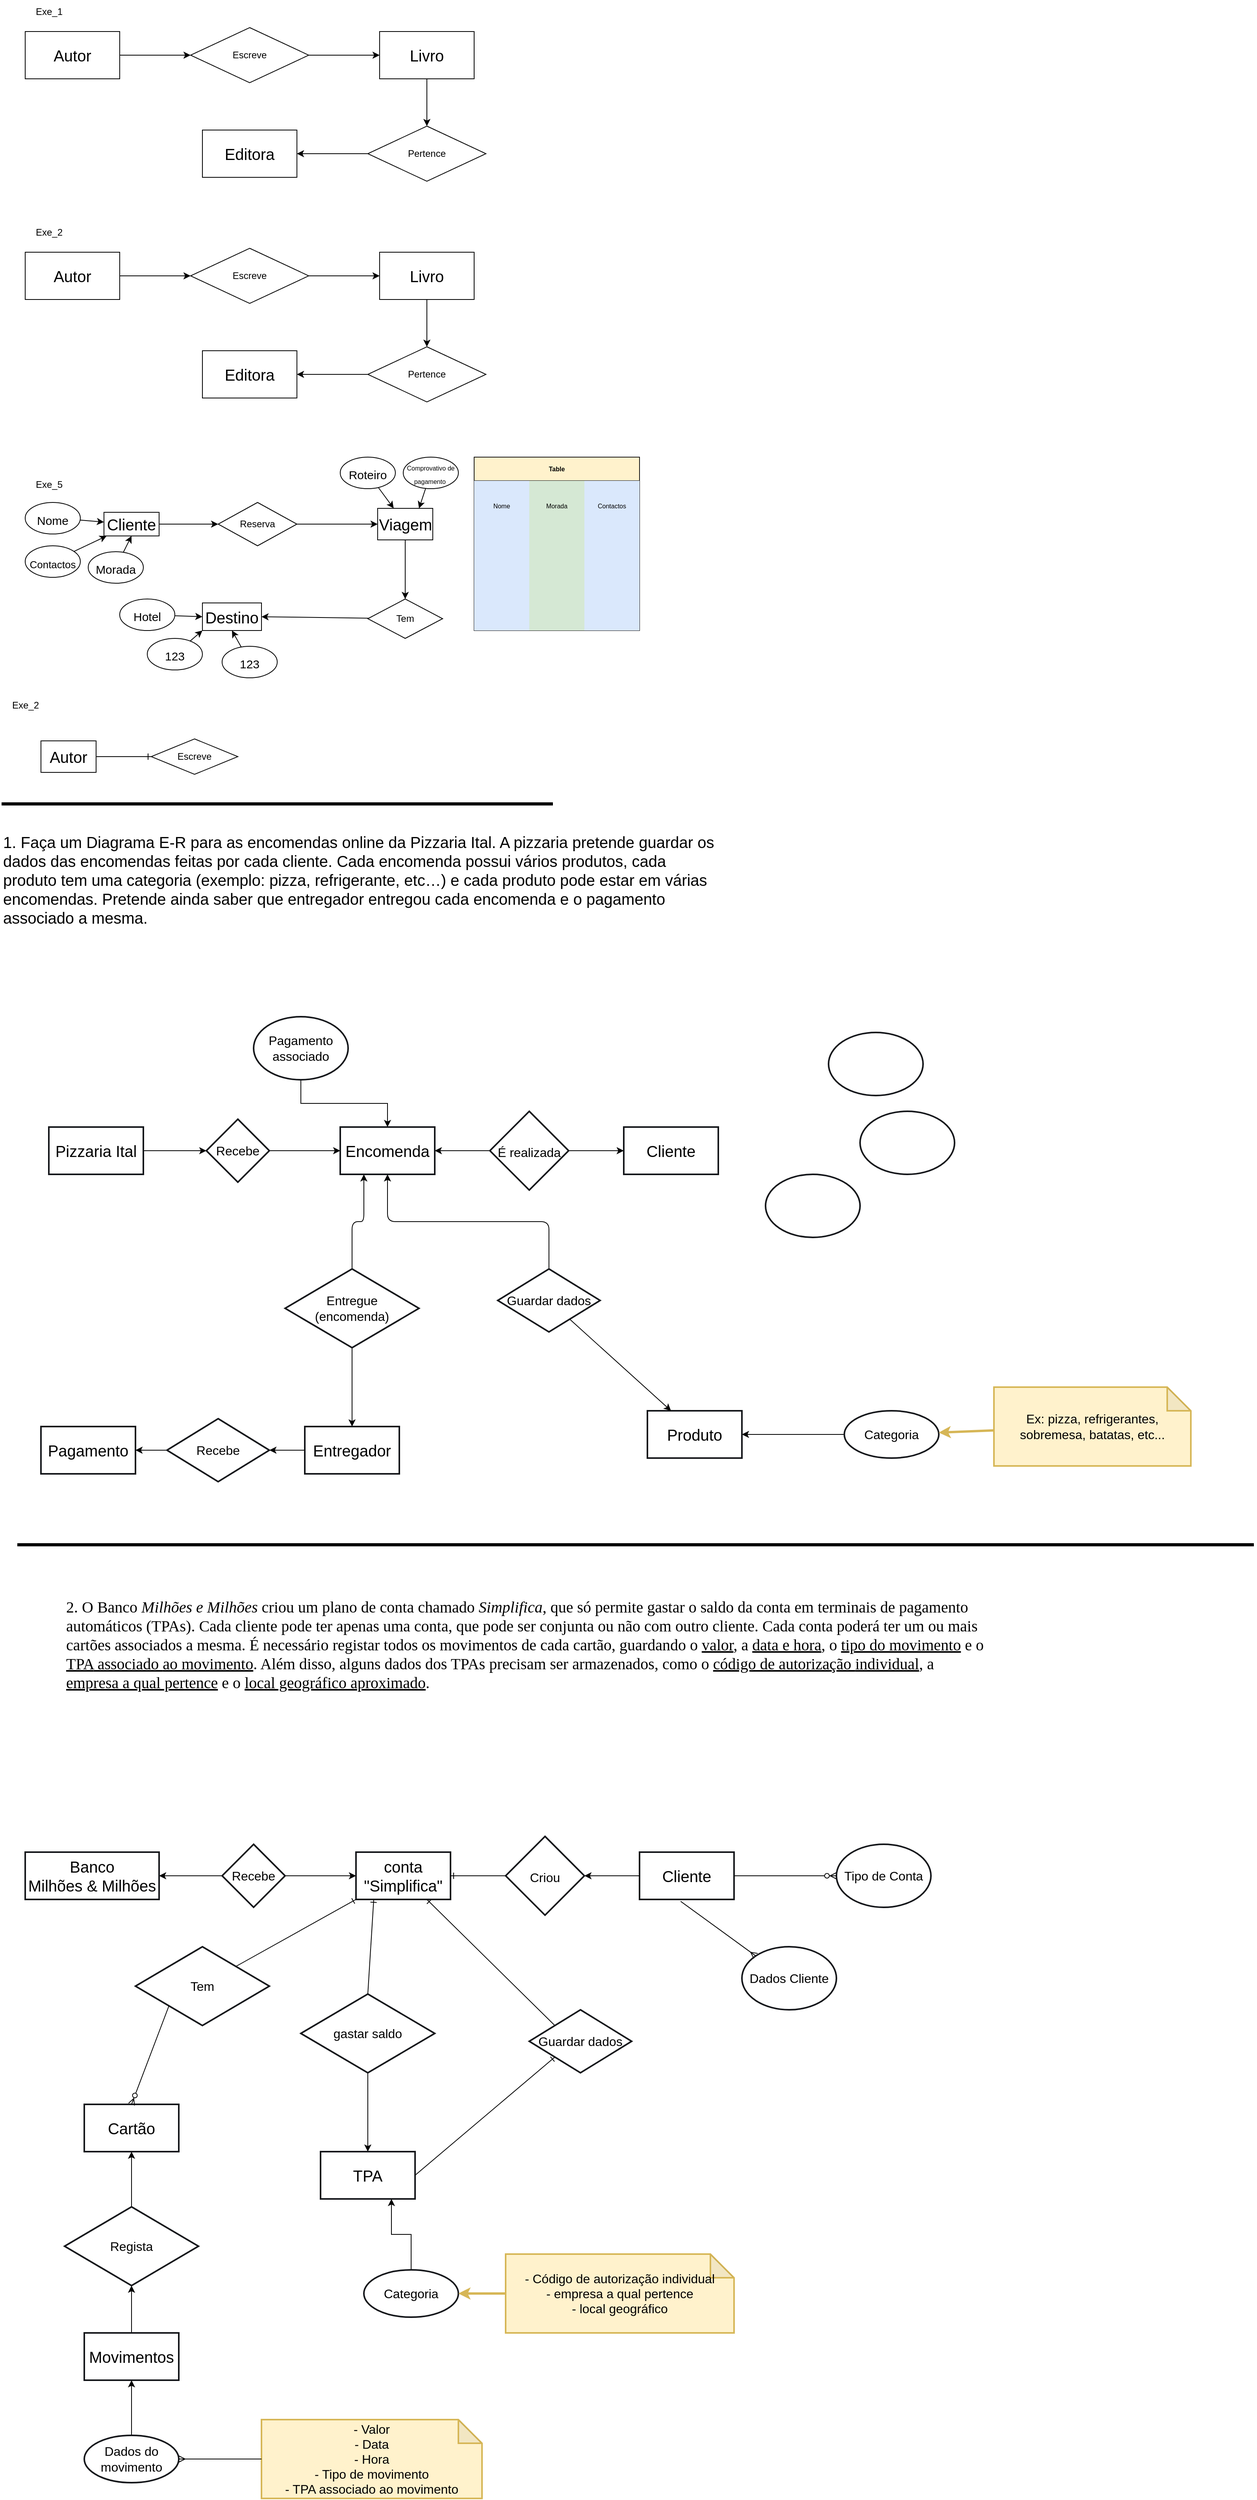 <mxfile version="24.7.14">
  <diagram id="li1y926E_Jcj10B5jOFO" name="Page-1">
    <mxGraphModel dx="1508" dy="665" grid="1" gridSize="10" guides="1" tooltips="1" connect="1" arrows="1" fold="1" page="1" pageScale="1" pageWidth="1654" pageHeight="2336" math="0" shadow="0">
      <root>
        <object label="" id="0">
          <mxCell />
        </object>
        <mxCell id="1" parent="0" />
        <mxCell id="2" value="Exe_1" style="text;html=1;align=center;verticalAlign=middle;resizable=0;points=[];autosize=1;strokeColor=none;fillColor=none;" parent="1" vertex="1">
          <mxGeometry x="40" width="60" height="30" as="geometry" />
        </mxCell>
        <mxCell id="112" style="edgeStyle=elbowEdgeStyle;shape=connector;rounded=1;html=1;labelBackgroundColor=default;strokeColor=default;fontFamily=Helvetica;fontSize=16;fontColor=default;startArrow=none;startFill=0;endArrow=classic;endFill=1;entryX=0.25;entryY=1;entryDx=0;entryDy=0;elbow=vertical;" parent="1" source="108" target="95" edge="1">
          <mxGeometry relative="1" as="geometry" />
        </mxCell>
        <mxCell id="80" style="html=1;entryX=0;entryY=0.5;entryDx=0;entryDy=0;movable=1;resizable=1;rotatable=1;deletable=1;editable=1;connectable=1;startArrow=none;startFill=0;endArrow=ERone;endFill=0;strokeWidth=1;rounded=0;elbow=vertical;" parent="1" source="81" target="83" edge="1">
          <mxGeometry relative="1" as="geometry" />
        </mxCell>
        <mxCell id="8" style="edgeStyle=none;html=1;entryX=0;entryY=0.5;entryDx=0;entryDy=0;" parent="1" source="3" target="4" edge="1">
          <mxGeometry relative="1" as="geometry" />
        </mxCell>
        <mxCell id="3" value="&lt;font style=&quot;font-size: 20px;&quot;&gt;Autor&lt;/font&gt;" style="rounded=0;whiteSpace=wrap;html=1;" parent="1" vertex="1">
          <mxGeometry x="40" y="40" width="120" height="60" as="geometry" />
        </mxCell>
        <mxCell id="9" style="edgeStyle=none;html=1;entryX=0;entryY=0.5;entryDx=0;entryDy=0;" parent="1" source="4" target="5" edge="1">
          <mxGeometry relative="1" as="geometry" />
        </mxCell>
        <mxCell id="4" value="Escreve" style="rhombus;whiteSpace=wrap;html=1;" parent="1" vertex="1">
          <mxGeometry x="250" y="35" width="150" height="70" as="geometry" />
        </mxCell>
        <mxCell id="10" style="edgeStyle=none;html=1;entryX=0.5;entryY=0;entryDx=0;entryDy=0;" parent="1" source="5" target="6" edge="1">
          <mxGeometry relative="1" as="geometry">
            <mxPoint x="550" y="150" as="targetPoint" />
          </mxGeometry>
        </mxCell>
        <mxCell id="5" value="&lt;span style=&quot;font-size: 20px;&quot;&gt;Livro&lt;/span&gt;" style="rounded=0;whiteSpace=wrap;html=1;" parent="1" vertex="1">
          <mxGeometry x="490" y="40" width="120" height="60" as="geometry" />
        </mxCell>
        <mxCell id="11" style="edgeStyle=none;html=1;entryX=1;entryY=0.5;entryDx=0;entryDy=0;" parent="1" source="6" target="7" edge="1">
          <mxGeometry relative="1" as="geometry" />
        </mxCell>
        <mxCell id="6" value="Pertence" style="rhombus;whiteSpace=wrap;html=1;" parent="1" vertex="1">
          <mxGeometry x="475" y="160" width="150" height="70" as="geometry" />
        </mxCell>
        <mxCell id="7" value="&lt;font style=&quot;font-size: 20px;&quot;&gt;Editora&lt;/font&gt;" style="rounded=0;whiteSpace=wrap;html=1;" parent="1" vertex="1">
          <mxGeometry x="265" y="165" width="120" height="60" as="geometry" />
        </mxCell>
        <mxCell id="12" value="Exe_2" style="text;html=1;align=center;verticalAlign=middle;resizable=0;points=[];autosize=1;strokeColor=none;fillColor=none;" parent="1" vertex="1">
          <mxGeometry x="40" y="280" width="60" height="30" as="geometry" />
        </mxCell>
        <mxCell id="13" style="edgeStyle=none;html=1;entryX=0;entryY=0.5;entryDx=0;entryDy=0;" parent="1" source="14" target="16" edge="1">
          <mxGeometry relative="1" as="geometry" />
        </mxCell>
        <mxCell id="14" value="&lt;font style=&quot;font-size: 20px;&quot;&gt;Autor&lt;/font&gt;" style="rounded=0;whiteSpace=wrap;html=1;" parent="1" vertex="1">
          <mxGeometry x="40" y="320" width="120" height="60" as="geometry" />
        </mxCell>
        <mxCell id="15" style="edgeStyle=none;html=1;entryX=0;entryY=0.5;entryDx=0;entryDy=0;" parent="1" source="16" target="18" edge="1">
          <mxGeometry relative="1" as="geometry" />
        </mxCell>
        <mxCell id="16" value="Escreve" style="rhombus;whiteSpace=wrap;html=1;" parent="1" vertex="1">
          <mxGeometry x="250" y="315" width="150" height="70" as="geometry" />
        </mxCell>
        <mxCell id="17" style="edgeStyle=none;html=1;entryX=0.5;entryY=0;entryDx=0;entryDy=0;" parent="1" source="18" target="20" edge="1">
          <mxGeometry relative="1" as="geometry">
            <mxPoint x="550" y="430" as="targetPoint" />
          </mxGeometry>
        </mxCell>
        <mxCell id="18" value="&lt;span style=&quot;font-size: 20px;&quot;&gt;Livro&lt;/span&gt;" style="rounded=0;whiteSpace=wrap;html=1;" parent="1" vertex="1">
          <mxGeometry x="490" y="320" width="120" height="60" as="geometry" />
        </mxCell>
        <mxCell id="19" style="edgeStyle=none;html=1;entryX=1;entryY=0.5;entryDx=0;entryDy=0;" parent="1" source="20" target="21" edge="1">
          <mxGeometry relative="1" as="geometry" />
        </mxCell>
        <mxCell id="20" value="Pertence" style="rhombus;whiteSpace=wrap;html=1;" parent="1" vertex="1">
          <mxGeometry x="475" y="440" width="150" height="70" as="geometry" />
        </mxCell>
        <mxCell id="21" value="&lt;font style=&quot;font-size: 20px;&quot;&gt;Editora&lt;/font&gt;" style="rounded=0;whiteSpace=wrap;html=1;" parent="1" vertex="1">
          <mxGeometry x="265" y="445" width="120" height="60" as="geometry" />
        </mxCell>
        <mxCell id="22" value="Exe_5" style="text;html=1;align=center;verticalAlign=middle;resizable=0;points=[];autosize=1;strokeColor=none;fillColor=none;" parent="1" vertex="1">
          <mxGeometry x="40" y="600" width="60" height="30" as="geometry" />
        </mxCell>
        <mxCell id="23" style="edgeStyle=none;html=1;entryX=0;entryY=0.5;entryDx=0;entryDy=0;" parent="1" source="24" target="26" edge="1">
          <mxGeometry relative="1" as="geometry" />
        </mxCell>
        <mxCell id="24" value="&lt;font style=&quot;font-size: 20px;&quot;&gt;Cliente&lt;/font&gt;" style="rounded=0;whiteSpace=wrap;html=1;strokeWidth=1;" parent="1" vertex="1">
          <mxGeometry x="140" y="650" width="70" height="30" as="geometry" />
        </mxCell>
        <mxCell id="25" style="edgeStyle=none;html=1;entryX=0;entryY=0.5;entryDx=0;entryDy=0;" parent="1" source="26" target="28" edge="1">
          <mxGeometry relative="1" as="geometry" />
        </mxCell>
        <mxCell id="26" value="Reserva" style="rhombus;whiteSpace=wrap;html=1;" parent="1" vertex="1">
          <mxGeometry x="285" y="637.5" width="100" height="55" as="geometry" />
        </mxCell>
        <mxCell id="27" style="edgeStyle=none;html=1;entryX=0.5;entryY=0;entryDx=0;entryDy=0;" parent="1" source="28" target="30" edge="1">
          <mxGeometry relative="1" as="geometry">
            <mxPoint x="550" y="750" as="targetPoint" />
          </mxGeometry>
        </mxCell>
        <mxCell id="28" value="&lt;span style=&quot;font-size: 20px;&quot;&gt;Viagem&lt;/span&gt;" style="rounded=0;whiteSpace=wrap;html=1;" parent="1" vertex="1">
          <mxGeometry x="487.5" y="645" width="70" height="40" as="geometry" />
        </mxCell>
        <mxCell id="29" style="edgeStyle=none;html=1;entryX=1;entryY=0.5;entryDx=0;entryDy=0;" parent="1" source="30" target="31" edge="1">
          <mxGeometry relative="1" as="geometry" />
        </mxCell>
        <mxCell id="30" value="Tem" style="rhombus;whiteSpace=wrap;html=1;" parent="1" vertex="1">
          <mxGeometry x="475" y="760" width="95" height="50" as="geometry" />
        </mxCell>
        <mxCell id="31" value="&lt;font style=&quot;font-size: 20px;&quot;&gt;Destino&lt;/font&gt;" style="rounded=0;whiteSpace=wrap;html=1;" parent="1" vertex="1">
          <mxGeometry x="265" y="765" width="75" height="35" as="geometry" />
        </mxCell>
        <mxCell id="39" style="edgeStyle=none;html=1;fontSize=8;" parent="1" source="32" target="24" edge="1">
          <mxGeometry relative="1" as="geometry" />
        </mxCell>
        <mxCell id="32" value="&lt;font style=&quot;font-size: 15px;&quot;&gt;Nome&lt;/font&gt;" style="ellipse;whiteSpace=wrap;html=1;strokeWidth=1;fontSize=20;" parent="1" vertex="1">
          <mxGeometry x="40" y="637.5" width="70" height="40" as="geometry" />
        </mxCell>
        <mxCell id="38" style="edgeStyle=none;html=1;fontSize=8;" parent="1" source="33" target="24" edge="1">
          <mxGeometry relative="1" as="geometry" />
        </mxCell>
        <mxCell id="33" value="&lt;font style=&quot;font-size: 13px;&quot;&gt;Contactos&lt;/font&gt;" style="ellipse;whiteSpace=wrap;html=1;strokeWidth=1;fontSize=20;" parent="1" vertex="1">
          <mxGeometry x="40" y="692.5" width="70" height="40" as="geometry" />
        </mxCell>
        <mxCell id="37" style="edgeStyle=none;html=1;entryX=0.5;entryY=1;entryDx=0;entryDy=0;fontSize=8;" parent="1" source="34" target="24" edge="1">
          <mxGeometry relative="1" as="geometry" />
        </mxCell>
        <mxCell id="34" value="&lt;font style=&quot;font-size: 15px;&quot;&gt;Morada&lt;/font&gt;" style="ellipse;whiteSpace=wrap;html=1;strokeWidth=1;fontSize=20;" parent="1" vertex="1">
          <mxGeometry x="120" y="700" width="70" height="40" as="geometry" />
        </mxCell>
        <mxCell id="40" style="edgeStyle=none;html=1;fontSize=8;" parent="1" source="35" target="28" edge="1">
          <mxGeometry relative="1" as="geometry" />
        </mxCell>
        <mxCell id="35" value="&lt;font style=&quot;font-size: 15px;&quot;&gt;Roteiro&lt;/font&gt;" style="ellipse;whiteSpace=wrap;html=1;strokeWidth=1;fontSize=20;" parent="1" vertex="1">
          <mxGeometry x="440" y="580" width="70" height="40" as="geometry" />
        </mxCell>
        <mxCell id="41" style="edgeStyle=none;html=1;entryX=0.75;entryY=0;entryDx=0;entryDy=0;fontSize=8;" parent="1" source="36" target="28" edge="1">
          <mxGeometry relative="1" as="geometry" />
        </mxCell>
        <mxCell id="36" value="&lt;p style=&quot;line-height: 60%;&quot;&gt;&lt;font style=&quot;font-size: 8px;&quot;&gt;Comprovativo de pagamento&amp;nbsp;&lt;/font&gt;&lt;/p&gt;" style="ellipse;whiteSpace=wrap;html=1;strokeWidth=1;fontSize=20;" parent="1" vertex="1">
          <mxGeometry x="520" y="580" width="70" height="40" as="geometry" />
        </mxCell>
        <mxCell id="42" value="Table" style="shape=table;startSize=30;container=1;collapsible=0;childLayout=tableLayout;fontStyle=1;align=center;strokeWidth=1;fontSize=8;fillColor=#fff2cc;strokeColor=#181716;" parent="1" vertex="1">
          <mxGeometry x="610" y="580" width="210" height="220" as="geometry" />
        </mxCell>
        <mxCell id="43" value="" style="shape=tableRow;horizontal=0;startSize=0;swimlaneHead=0;swimlaneBody=0;top=0;left=0;bottom=0;right=0;collapsible=0;dropTarget=0;fillColor=none;points=[[0,0.5],[1,0.5]];portConstraint=eastwest;strokeWidth=1;fontSize=8;" parent="42" vertex="1">
          <mxGeometry y="30" width="210" height="64" as="geometry" />
        </mxCell>
        <mxCell id="44" value="Nome" style="shape=partialRectangle;html=1;whiteSpace=wrap;connectable=0;fillColor=#dae8fc;top=0;left=0;bottom=0;right=0;overflow=hidden;strokeWidth=3;fontSize=8;strokeColor=#14161a;perimeterSpacing=2;" parent="43" vertex="1">
          <mxGeometry width="70" height="64" as="geometry">
            <mxRectangle width="70" height="64" as="alternateBounds" />
          </mxGeometry>
        </mxCell>
        <mxCell id="45" value="Morada" style="shape=partialRectangle;html=1;whiteSpace=wrap;connectable=0;fillColor=#d5e8d4;top=0;left=0;bottom=0;right=0;overflow=hidden;strokeWidth=3;fontSize=8;strokeColor=#000000;perimeterSpacing=2;" parent="43" vertex="1">
          <mxGeometry x="70" width="70" height="64" as="geometry">
            <mxRectangle width="70" height="64" as="alternateBounds" />
          </mxGeometry>
        </mxCell>
        <mxCell id="46" value="Contactos" style="shape=partialRectangle;html=1;whiteSpace=wrap;connectable=0;fillColor=#dae8fc;top=0;left=0;bottom=0;right=0;overflow=hidden;strokeWidth=3;fontSize=8;strokeColor=#14161a;perimeterSpacing=2;" parent="43" vertex="1">
          <mxGeometry x="140" width="70" height="64" as="geometry">
            <mxRectangle width="70" height="64" as="alternateBounds" />
          </mxGeometry>
        </mxCell>
        <mxCell id="47" value="" style="shape=tableRow;horizontal=0;startSize=0;swimlaneHead=0;swimlaneBody=0;top=0;left=0;bottom=0;right=0;collapsible=0;dropTarget=0;fillColor=none;points=[[0,0.5],[1,0.5]];portConstraint=eastwest;strokeWidth=1;fontSize=8;" parent="42" vertex="1">
          <mxGeometry y="94" width="210" height="62" as="geometry" />
        </mxCell>
        <mxCell id="48" value="" style="shape=partialRectangle;html=1;whiteSpace=wrap;connectable=0;fillColor=#dae8fc;top=0;left=0;bottom=0;right=0;overflow=hidden;strokeWidth=3;fontSize=8;strokeColor=#14161a;perimeterSpacing=2;" parent="47" vertex="1">
          <mxGeometry width="70" height="62" as="geometry">
            <mxRectangle width="70" height="62" as="alternateBounds" />
          </mxGeometry>
        </mxCell>
        <mxCell id="49" value="" style="shape=partialRectangle;html=1;whiteSpace=wrap;connectable=0;fillColor=#d5e8d4;top=0;left=0;bottom=0;right=0;overflow=hidden;strokeWidth=3;fontSize=8;strokeColor=#000000;perimeterSpacing=2;" parent="47" vertex="1">
          <mxGeometry x="70" width="70" height="62" as="geometry">
            <mxRectangle width="70" height="62" as="alternateBounds" />
          </mxGeometry>
        </mxCell>
        <mxCell id="50" value="" style="shape=partialRectangle;html=1;whiteSpace=wrap;connectable=0;fillColor=#dae8fc;top=0;left=0;bottom=0;right=0;overflow=hidden;strokeWidth=3;fontSize=8;strokeColor=#14161a;perimeterSpacing=2;" parent="47" vertex="1">
          <mxGeometry x="140" width="70" height="62" as="geometry">
            <mxRectangle width="70" height="62" as="alternateBounds" />
          </mxGeometry>
        </mxCell>
        <mxCell id="51" value="" style="shape=tableRow;horizontal=0;startSize=0;swimlaneHead=0;swimlaneBody=0;top=0;left=0;bottom=0;right=0;collapsible=0;dropTarget=0;fillColor=none;points=[[0,0.5],[1,0.5]];portConstraint=eastwest;strokeWidth=1;fontSize=8;" parent="42" vertex="1">
          <mxGeometry y="156" width="210" height="64" as="geometry" />
        </mxCell>
        <mxCell id="52" value="" style="shape=partialRectangle;html=1;whiteSpace=wrap;connectable=0;fillColor=#dae8fc;top=0;left=0;bottom=0;right=0;overflow=hidden;strokeWidth=3;fontSize=8;strokeColor=#14161a;perimeterSpacing=2;" parent="51" vertex="1">
          <mxGeometry width="70" height="64" as="geometry">
            <mxRectangle width="70" height="64" as="alternateBounds" />
          </mxGeometry>
        </mxCell>
        <mxCell id="53" value="" style="shape=partialRectangle;html=1;whiteSpace=wrap;connectable=0;fillColor=#d5e8d4;top=0;left=0;bottom=0;right=0;overflow=hidden;strokeWidth=3;fontSize=8;strokeColor=#000000;perimeterSpacing=2;" parent="51" vertex="1">
          <mxGeometry x="70" width="70" height="64" as="geometry">
            <mxRectangle width="70" height="64" as="alternateBounds" />
          </mxGeometry>
        </mxCell>
        <mxCell id="54" value="" style="shape=partialRectangle;html=1;whiteSpace=wrap;connectable=0;fillColor=#dae8fc;top=0;left=0;bottom=0;right=0;overflow=hidden;strokeWidth=3;fontSize=8;strokeColor=#14161a;perimeterSpacing=2;" parent="51" vertex="1">
          <mxGeometry x="140" width="70" height="64" as="geometry">
            <mxRectangle width="70" height="64" as="alternateBounds" />
          </mxGeometry>
        </mxCell>
        <mxCell id="78" style="edgeStyle=none;html=1;entryX=0.5;entryY=1;entryDx=0;entryDy=0;fontSize=8;" parent="1" source="73" target="31" edge="1">
          <mxGeometry relative="1" as="geometry" />
        </mxCell>
        <mxCell id="73" value="&lt;font style=&quot;font-size: 15px;&quot;&gt;123&lt;/font&gt;" style="ellipse;whiteSpace=wrap;html=1;strokeWidth=1;fontSize=20;" parent="1" vertex="1">
          <mxGeometry x="290" y="820" width="70" height="40" as="geometry" />
        </mxCell>
        <mxCell id="76" style="edgeStyle=none;html=1;entryX=0;entryY=0.5;entryDx=0;entryDy=0;fontSize=8;" parent="1" source="74" target="31" edge="1">
          <mxGeometry relative="1" as="geometry" />
        </mxCell>
        <mxCell id="74" value="&lt;font style=&quot;font-size: 15px;&quot;&gt;Hotel&lt;/font&gt;" style="ellipse;whiteSpace=wrap;html=1;strokeWidth=1;fontSize=20;" parent="1" vertex="1">
          <mxGeometry x="160" y="760" width="70" height="40" as="geometry" />
        </mxCell>
        <mxCell id="77" style="edgeStyle=none;html=1;entryX=0;entryY=1;entryDx=0;entryDy=0;fontSize=8;" parent="1" source="75" target="31" edge="1">
          <mxGeometry relative="1" as="geometry" />
        </mxCell>
        <mxCell id="75" value="&lt;span style=&quot;font-size: 15px;&quot;&gt;123&lt;/span&gt;" style="ellipse;whiteSpace=wrap;html=1;strokeWidth=1;fontSize=20;" parent="1" vertex="1">
          <mxGeometry x="195" y="810" width="70" height="40" as="geometry" />
        </mxCell>
        <mxCell id="79" value="Exe_2" style="text;html=1;align=center;verticalAlign=middle;resizable=0;points=[];autosize=1;strokeColor=none;fillColor=none;" parent="1" vertex="1">
          <mxGeometry x="10" y="880" width="60" height="30" as="geometry" />
        </mxCell>
        <mxCell id="81" value="&lt;font style=&quot;font-size: 20px;&quot;&gt;Autor&lt;/font&gt;" style="rounded=0;whiteSpace=wrap;html=1;" parent="1" vertex="1">
          <mxGeometry x="60" y="940" width="70" height="40" as="geometry" />
        </mxCell>
        <mxCell id="83" value="Escreve" style="rhombus;whiteSpace=wrap;html=1;" parent="1" vertex="1">
          <mxGeometry x="200" y="937.5" width="110" height="45" as="geometry" />
        </mxCell>
        <mxCell id="90" value="&lt;span style=&quot;&quot; data-teams=&quot;true&quot;&gt;&lt;span style=&quot;&quot; dir=&quot;ltr&quot; class=&quot;ui-provider a b c d e f g h i j k l m n o p q r s t u v w x y z ab ac ae af ag ah ai aj ak&quot;&gt;&lt;font style=&quot;font-size: 20px;&quot;&gt;1. Faça um Diagrama E-R para as encomendas online da Pizzaria Ital. A pizzaria pretende guardar os dados das&amp;nbsp;encomendas feitas por cada cliente. Cada encomenda possui vários produtos, cada produto tem uma categoria&amp;nbsp;(exemplo: pizza, refrigerante, etc…) e cada produto pode estar em várias encomendas. Pretende ainda saber que&amp;nbsp;entregador entregou cada encomenda e o pagamento associado a mesma.&lt;/font&gt;&lt;/span&gt;&lt;/span&gt;" style="text;whiteSpace=wrap;html=1;fontSize=11;fontFamily=Helvetica;fontColor=default;" parent="1" vertex="1">
          <mxGeometry x="10" y="1050" width="910" height="130" as="geometry" />
        </mxCell>
        <mxCell id="91" value="" style="endArrow=none;html=1;rounded=1;labelBackgroundColor=default;strokeColor=default;fontFamily=Helvetica;fontSize=11;fontColor=default;shape=connector;strokeWidth=4;" parent="1" edge="1">
          <mxGeometry width="50" height="50" relative="1" as="geometry">
            <mxPoint x="10" y="1020" as="sourcePoint" />
            <mxPoint x="710" y="1020" as="targetPoint" />
            <Array as="points">
              <mxPoint x="124.57" y="1020" />
            </Array>
          </mxGeometry>
        </mxCell>
        <mxCell id="117" value="" style="edgeStyle=none;shape=connector;rounded=1;html=1;labelBackgroundColor=default;strokeColor=default;fontFamily=Helvetica;fontSize=16;fontColor=default;startArrow=none;startFill=0;endArrow=classic;endFill=1;" parent="1" source="92" target="113" edge="1">
          <mxGeometry relative="1" as="geometry" />
        </mxCell>
        <mxCell id="92" value="Pizzaria Ital" style="rounded=0;whiteSpace=wrap;html=1;strokeColor=#14161a;strokeWidth=2;fontFamily=Helvetica;fontSize=20;fontColor=default;" parent="1" vertex="1">
          <mxGeometry x="70" y="1430" width="120" height="60" as="geometry" />
        </mxCell>
        <mxCell id="93" value="Cliente" style="rounded=0;whiteSpace=wrap;html=1;strokeColor=#14161a;strokeWidth=2;fontFamily=Helvetica;fontSize=20;fontColor=default;" parent="1" vertex="1">
          <mxGeometry x="800" y="1430" width="120" height="60" as="geometry" />
        </mxCell>
        <mxCell id="109" value="" style="edgeStyle=none;shape=connector;rounded=1;html=1;labelBackgroundColor=default;strokeColor=default;fontFamily=Helvetica;fontSize=16;fontColor=default;startArrow=none;startFill=0;endArrow=classic;endFill=1;" parent="1" source="108" target="94" edge="1">
          <mxGeometry relative="1" as="geometry" />
        </mxCell>
        <mxCell id="94" value="Entregador" style="rounded=0;whiteSpace=wrap;html=1;strokeColor=#14161a;strokeWidth=2;fontFamily=Helvetica;fontSize=20;fontColor=default;" parent="1" vertex="1">
          <mxGeometry x="395" y="1810" width="120" height="60" as="geometry" />
        </mxCell>
        <mxCell id="95" value="Encomenda" style="rounded=0;whiteSpace=wrap;html=1;strokeColor=#14161a;strokeWidth=2;fontFamily=Helvetica;fontSize=20;fontColor=default;" parent="1" vertex="1">
          <mxGeometry x="440" y="1430" width="120" height="60" as="geometry" />
        </mxCell>
        <mxCell id="96" value="Pagamento" style="rounded=0;whiteSpace=wrap;html=1;strokeColor=#14161a;strokeWidth=2;fontFamily=Helvetica;fontSize=20;fontColor=default;" parent="1" vertex="1">
          <mxGeometry x="60" y="1810" width="120" height="60" as="geometry" />
        </mxCell>
        <mxCell id="97" value="Produto" style="rounded=0;whiteSpace=wrap;html=1;strokeColor=#14161a;strokeWidth=2;fontFamily=Helvetica;fontSize=20;fontColor=default;" parent="1" vertex="1">
          <mxGeometry x="830" y="1790" width="120" height="60" as="geometry" />
        </mxCell>
        <mxCell id="100" style="edgeStyle=none;shape=connector;rounded=1;html=1;entryX=0;entryY=0.5;entryDx=0;entryDy=0;labelBackgroundColor=default;strokeColor=default;fontFamily=Helvetica;fontSize=16;fontColor=default;startArrow=none;startFill=0;endArrow=classic;endFill=1;" parent="1" source="99" target="93" edge="1">
          <mxGeometry relative="1" as="geometry" />
        </mxCell>
        <mxCell id="101" style="edgeStyle=none;shape=connector;rounded=1;html=1;entryX=1;entryY=0.5;entryDx=0;entryDy=0;labelBackgroundColor=default;strokeColor=default;fontFamily=Helvetica;fontSize=16;fontColor=default;startArrow=none;startFill=0;endArrow=classic;endFill=1;" parent="1" source="99" target="95" edge="1">
          <mxGeometry relative="1" as="geometry" />
        </mxCell>
        <mxCell id="99" value="&lt;font style=&quot;font-size: 16px;&quot;&gt;É realizada&lt;/font&gt;" style="rhombus;whiteSpace=wrap;html=1;strokeColor=#14161a;strokeWidth=2;fontFamily=Helvetica;fontSize=20;fontColor=default;" parent="1" vertex="1">
          <mxGeometry x="630" y="1410" width="100" height="100" as="geometry" />
        </mxCell>
        <mxCell id="106" style="edgeStyle=none;shape=connector;rounded=1;html=1;entryX=0.25;entryY=0;entryDx=0;entryDy=0;labelBackgroundColor=default;strokeColor=default;fontFamily=Helvetica;fontSize=16;fontColor=default;startArrow=none;startFill=0;endArrow=classic;endFill=1;" parent="1" source="105" target="97" edge="1">
          <mxGeometry relative="1" as="geometry" />
        </mxCell>
        <mxCell id="107" style="edgeStyle=elbowEdgeStyle;shape=connector;rounded=1;html=1;entryX=0.5;entryY=1;entryDx=0;entryDy=0;labelBackgroundColor=default;strokeColor=default;fontFamily=Helvetica;fontSize=16;fontColor=default;startArrow=none;startFill=0;endArrow=classic;endFill=1;elbow=vertical;" parent="1" source="105" target="95" edge="1">
          <mxGeometry relative="1" as="geometry" />
        </mxCell>
        <mxCell id="105" value="Guardar dados" style="rhombus;whiteSpace=wrap;html=1;strokeColor=#14161a;strokeWidth=2;fontFamily=Helvetica;fontSize=16;fontColor=default;" parent="1" vertex="1">
          <mxGeometry x="640" y="1610" width="130" height="80" as="geometry" />
        </mxCell>
        <mxCell id="108" value="Entregue&lt;br&gt;(encomenda)" style="rhombus;whiteSpace=wrap;html=1;strokeColor=#14161a;strokeWidth=2;fontFamily=Helvetica;fontSize=16;fontColor=default;" parent="1" vertex="1">
          <mxGeometry x="370" y="1610" width="170" height="100" as="geometry" />
        </mxCell>
        <mxCell id="116" value="" style="edgeStyle=none;shape=connector;rounded=1;html=1;labelBackgroundColor=default;strokeColor=default;fontFamily=Helvetica;fontSize=16;fontColor=default;startArrow=none;startFill=0;endArrow=classic;endFill=1;" parent="1" source="113" target="95" edge="1">
          <mxGeometry relative="1" as="geometry" />
        </mxCell>
        <mxCell id="113" value="Recebe" style="rhombus;whiteSpace=wrap;html=1;strokeColor=#14161a;strokeWidth=2;fontFamily=Helvetica;fontSize=16;fontColor=default;" parent="1" vertex="1">
          <mxGeometry x="270" y="1420" width="80" height="80" as="geometry" />
        </mxCell>
        <mxCell id="119" value="" style="edgeStyle=none;shape=connector;rounded=1;html=1;labelBackgroundColor=default;strokeColor=default;fontFamily=Helvetica;fontSize=16;fontColor=default;startArrow=none;startFill=0;endArrow=classic;endFill=1;" parent="1" source="94" target="118" edge="1">
          <mxGeometry relative="1" as="geometry" />
        </mxCell>
        <mxCell id="120" value="" style="edgeStyle=none;shape=connector;rounded=1;html=1;labelBackgroundColor=default;strokeColor=default;fontFamily=Helvetica;fontSize=16;fontColor=default;startArrow=none;startFill=0;endArrow=classic;endFill=1;" parent="1" source="118" target="96" edge="1">
          <mxGeometry relative="1" as="geometry" />
        </mxCell>
        <mxCell id="118" value="Recebe" style="rhombus;whiteSpace=wrap;html=1;strokeColor=#14161a;strokeWidth=2;fontFamily=Helvetica;fontSize=16;fontColor=default;" parent="1" vertex="1">
          <mxGeometry x="220" y="1800" width="130" height="80" as="geometry" />
        </mxCell>
        <mxCell id="122" style="edgeStyle=none;shape=connector;rounded=1;html=1;entryX=1;entryY=0.5;entryDx=0;entryDy=0;labelBackgroundColor=default;strokeColor=default;fontFamily=Helvetica;fontSize=16;fontColor=default;startArrow=none;startFill=0;endArrow=classic;endFill=1;" parent="1" source="121" target="97" edge="1">
          <mxGeometry relative="1" as="geometry" />
        </mxCell>
        <mxCell id="121" value="Categoria" style="ellipse;whiteSpace=wrap;html=1;strokeColor=#14161a;strokeWidth=2;fontFamily=Helvetica;fontSize=16;fontColor=default;" parent="1" vertex="1">
          <mxGeometry x="1080" y="1790" width="120" height="60" as="geometry" />
        </mxCell>
        <mxCell id="125" value="" style="edgeStyle=none;shape=connector;rounded=1;html=1;labelBackgroundColor=default;strokeColor=#d6b656;fontFamily=Helvetica;fontSize=16;fontColor=default;startArrow=none;startFill=0;endArrow=classic;endFill=1;fillColor=#fff2cc;strokeWidth=3;" parent="1" source="124" target="121" edge="1">
          <mxGeometry relative="1" as="geometry" />
        </mxCell>
        <mxCell id="124" value="Ex: pizza, refrigerantes, sobremesa, batatas, etc..." style="shape=note;whiteSpace=wrap;html=1;backgroundOutline=1;darkOpacity=0.05;strokeColor=#d6b656;strokeWidth=2;fontFamily=Helvetica;fontSize=16;fillColor=#fff2cc;" parent="1" vertex="1">
          <mxGeometry x="1270" y="1760" width="250" height="100" as="geometry" />
        </mxCell>
        <mxCell id="Vwu_ml3__thegtV0sOvm-130" style="edgeStyle=orthogonalEdgeStyle;rounded=0;orthogonalLoop=1;jettySize=auto;html=1;entryX=0.5;entryY=0;entryDx=0;entryDy=0;" edge="1" parent="1" source="126" target="95">
          <mxGeometry relative="1" as="geometry" />
        </mxCell>
        <mxCell id="126" value="Pagamento associado" style="ellipse;whiteSpace=wrap;html=1;strokeColor=#14161a;strokeWidth=2;fontFamily=Helvetica;fontSize=16;fontColor=default;" parent="1" vertex="1">
          <mxGeometry x="330" y="1290" width="120" height="80" as="geometry" />
        </mxCell>
        <mxCell id="128" value="" style="ellipse;whiteSpace=wrap;html=1;strokeColor=#14161a;strokeWidth=2;fontFamily=Helvetica;fontSize=16;fontColor=default;" parent="1" vertex="1">
          <mxGeometry x="1060" y="1310" width="120" height="80" as="geometry" />
        </mxCell>
        <mxCell id="129" value="" style="ellipse;whiteSpace=wrap;html=1;strokeColor=#14161a;strokeWidth=2;fontFamily=Helvetica;fontSize=16;fontColor=default;" parent="1" vertex="1">
          <mxGeometry x="980" y="1490" width="120" height="80" as="geometry" />
        </mxCell>
        <mxCell id="130" value="" style="ellipse;whiteSpace=wrap;html=1;strokeColor=#14161a;strokeWidth=2;fontFamily=Helvetica;fontSize=16;fontColor=default;" parent="1" vertex="1">
          <mxGeometry x="1100" y="1410" width="120" height="80" as="geometry" />
        </mxCell>
        <mxCell id="Vwu_ml3__thegtV0sOvm-131" value="&lt;span data-teams=&quot;true&quot;&gt;&lt;span class=&quot;ui-provider a b c d e f g h i j k l m n o p q r s t u v w x y z ab ac ae af ag ah ai aj ak&quot; dir=&quot;ltr&quot;&gt;&lt;font face=&quot;Verdana&quot; style=&quot;font-size: 20px;&quot;&gt;2. O Banco &lt;i style=&quot;&quot;&gt;Milhões e Milhões&lt;/i&gt; criou um plano de conta chamado &lt;i style=&quot;&quot;&gt;Simplifica&lt;/i&gt;, que só permite gastar o saldo da conta&amp;nbsp;em terminais de pagamento automáticos (TPAs). Cada cliente pode ter apenas uma conta, que pode ser conjunta ou não com outro cliente. Cada conta poderá ter um ou mais cartões associados a mesma. É necessário registar todos os movimentos de cada cartão, guardando o &lt;u style=&quot;&quot;&gt;valor&lt;/u&gt;, a &lt;u style=&quot;&quot;&gt;data e hora&lt;/u&gt;, o &lt;u style=&quot;&quot;&gt;tipo do movimento&lt;/u&gt; e o &lt;u style=&quot;&quot;&gt;TPA&lt;/u&gt;&lt;u style=&quot;&quot;&gt; associado&amp;nbsp;&lt;/u&gt;&lt;u style=&quot;&quot;&gt;ao movimento&lt;/u&gt;. Além disso, alguns dados dos TPAs precisam ser armazenados, como o &lt;u style=&quot;&quot;&gt;código de autorização&amp;nbsp;&lt;/u&gt;&lt;u style=&quot;&quot;&gt;individual&lt;/u&gt;, a &lt;u style=&quot;&quot;&gt;empresa a qual pertence&lt;/u&gt; e o &lt;u style=&quot;&quot;&gt;local geográfico aproximado&lt;/u&gt;.&lt;/font&gt;&lt;/span&gt;&lt;/span&gt;" style="text;whiteSpace=wrap;html=1;" vertex="1" parent="1">
          <mxGeometry x="90" y="2020" width="1170" height="160" as="geometry" />
        </mxCell>
        <mxCell id="Vwu_ml3__thegtV0sOvm-132" value="" style="endArrow=none;html=1;rounded=1;labelBackgroundColor=default;strokeColor=default;fontFamily=Helvetica;fontSize=11;fontColor=default;shape=connector;strokeWidth=4;" edge="1" parent="1">
          <mxGeometry width="50" height="50" relative="1" as="geometry">
            <mxPoint x="30" y="1960" as="sourcePoint" />
            <mxPoint x="1600" y="1960" as="targetPoint" />
            <Array as="points">
              <mxPoint x="144.57" y="1960" />
            </Array>
          </mxGeometry>
        </mxCell>
        <mxCell id="Vwu_ml3__thegtV0sOvm-134" value="" style="edgeStyle=none;shape=connector;rounded=1;html=1;labelBackgroundColor=default;strokeColor=default;fontFamily=Helvetica;fontSize=16;fontColor=default;startArrow=none;startFill=0;endArrow=classic;endFill=1;" edge="1" parent="1" source="Vwu_ml3__thegtV0sOvm-149" target="Vwu_ml3__thegtV0sOvm-135">
          <mxGeometry relative="1" as="geometry" />
        </mxCell>
        <mxCell id="Vwu_ml3__thegtV0sOvm-135" value="Banco&lt;br&gt;Milhões &amp;amp; Milhões" style="rounded=0;whiteSpace=wrap;html=1;strokeColor=#14161a;strokeWidth=2;fontFamily=Helvetica;fontSize=20;fontColor=default;" vertex="1" parent="1">
          <mxGeometry x="40" y="2350" width="170" height="60" as="geometry" />
        </mxCell>
        <mxCell id="Vwu_ml3__thegtV0sOvm-136" value="Cliente" style="rounded=0;whiteSpace=wrap;html=1;strokeColor=#14161a;strokeWidth=2;fontFamily=Helvetica;fontSize=20;fontColor=default;" vertex="1" parent="1">
          <mxGeometry x="820" y="2350" width="120" height="60" as="geometry" />
        </mxCell>
        <mxCell id="Vwu_ml3__thegtV0sOvm-137" value="" style="edgeStyle=none;shape=connector;rounded=1;html=1;labelBackgroundColor=default;strokeColor=default;fontFamily=Helvetica;fontSize=16;fontColor=default;startArrow=none;startFill=0;endArrow=classic;endFill=1;" edge="1" parent="1" source="Vwu_ml3__thegtV0sOvm-147" target="Vwu_ml3__thegtV0sOvm-138">
          <mxGeometry relative="1" as="geometry" />
        </mxCell>
        <mxCell id="Vwu_ml3__thegtV0sOvm-138" value="TPA" style="rounded=0;whiteSpace=wrap;html=1;strokeColor=#14161a;strokeWidth=2;fontFamily=Helvetica;fontSize=20;fontColor=default;" vertex="1" parent="1">
          <mxGeometry x="415" y="2730" width="120" height="60" as="geometry" />
        </mxCell>
        <mxCell id="Vwu_ml3__thegtV0sOvm-139" value="conta &quot;Simplifica&quot;" style="rounded=0;whiteSpace=wrap;html=1;strokeColor=#14161a;strokeWidth=2;fontFamily=Helvetica;fontSize=20;fontColor=default;" vertex="1" parent="1">
          <mxGeometry x="460" y="2350" width="120" height="60" as="geometry" />
        </mxCell>
        <mxCell id="Vwu_ml3__thegtV0sOvm-141" style="edgeStyle=none;shape=connector;rounded=1;html=1;labelBackgroundColor=default;strokeColor=default;fontFamily=Helvetica;fontSize=16;fontColor=default;startArrow=none;startFill=0;endArrow=classic;endFill=1;exitX=0;exitY=0.5;exitDx=0;exitDy=0;" edge="1" parent="1" source="Vwu_ml3__thegtV0sOvm-136" target="Vwu_ml3__thegtV0sOvm-143">
          <mxGeometry relative="1" as="geometry" />
        </mxCell>
        <mxCell id="Vwu_ml3__thegtV0sOvm-143" value="&lt;span style=&quot;font-size: 16px;&quot;&gt;Criou&lt;/span&gt;" style="rhombus;whiteSpace=wrap;html=1;strokeColor=#14161a;strokeWidth=2;fontFamily=Helvetica;fontSize=20;fontColor=default;" vertex="1" parent="1">
          <mxGeometry x="650" y="2330" width="100" height="100" as="geometry" />
        </mxCell>
        <mxCell id="Vwu_ml3__thegtV0sOvm-146" value="Guardar dados" style="rhombus;whiteSpace=wrap;html=1;strokeColor=#14161a;strokeWidth=2;fontFamily=Helvetica;fontSize=16;fontColor=default;" vertex="1" parent="1">
          <mxGeometry x="680" y="2550" width="130" height="80" as="geometry" />
        </mxCell>
        <mxCell id="Vwu_ml3__thegtV0sOvm-147" value="gastar saldo" style="rhombus;whiteSpace=wrap;html=1;strokeColor=#14161a;strokeWidth=2;fontFamily=Helvetica;fontSize=16;fontColor=default;" vertex="1" parent="1">
          <mxGeometry x="390" y="2530" width="170" height="100" as="geometry" />
        </mxCell>
        <mxCell id="Vwu_ml3__thegtV0sOvm-148" value="" style="edgeStyle=none;shape=connector;rounded=1;html=1;labelBackgroundColor=default;strokeColor=default;fontFamily=Helvetica;fontSize=16;fontColor=default;startArrow=none;startFill=0;endArrow=classic;endFill=1;" edge="1" parent="1" source="Vwu_ml3__thegtV0sOvm-149" target="Vwu_ml3__thegtV0sOvm-139">
          <mxGeometry relative="1" as="geometry" />
        </mxCell>
        <mxCell id="Vwu_ml3__thegtV0sOvm-149" value="Recebe" style="rhombus;whiteSpace=wrap;html=1;strokeColor=#14161a;strokeWidth=2;fontFamily=Helvetica;fontSize=16;fontColor=default;" vertex="1" parent="1">
          <mxGeometry x="290" y="2340" width="80" height="80" as="geometry" />
        </mxCell>
        <mxCell id="Vwu_ml3__thegtV0sOvm-185" value="" style="edgeStyle=orthogonalEdgeStyle;rounded=0;orthogonalLoop=1;jettySize=auto;html=1;entryX=0.75;entryY=1;entryDx=0;entryDy=0;" edge="1" parent="1" source="Vwu_ml3__thegtV0sOvm-154" target="Vwu_ml3__thegtV0sOvm-138">
          <mxGeometry relative="1" as="geometry" />
        </mxCell>
        <mxCell id="Vwu_ml3__thegtV0sOvm-154" value="Categoria" style="ellipse;whiteSpace=wrap;html=1;strokeColor=#14161a;strokeWidth=2;fontFamily=Helvetica;fontSize=16;fontColor=default;" vertex="1" parent="1">
          <mxGeometry x="470" y="2880" width="120" height="60" as="geometry" />
        </mxCell>
        <mxCell id="Vwu_ml3__thegtV0sOvm-155" value="" style="edgeStyle=none;shape=connector;rounded=1;html=1;labelBackgroundColor=default;strokeColor=#d6b656;fontFamily=Helvetica;fontSize=16;fontColor=default;startArrow=none;startFill=0;endArrow=classic;endFill=1;fillColor=#fff2cc;strokeWidth=3;" edge="1" parent="1" source="Vwu_ml3__thegtV0sOvm-156" target="Vwu_ml3__thegtV0sOvm-154">
          <mxGeometry relative="1" as="geometry" />
        </mxCell>
        <mxCell id="Vwu_ml3__thegtV0sOvm-156" value="- Código de autorização individual&lt;div&gt;- empresa a qual pertence&lt;/div&gt;&lt;div&gt;- local geográfico&lt;/div&gt;" style="shape=note;whiteSpace=wrap;html=1;backgroundOutline=1;darkOpacity=0.05;strokeColor=#d6b656;strokeWidth=2;fontFamily=Helvetica;fontSize=16;fillColor=#fff2cc;" vertex="1" parent="1">
          <mxGeometry x="650" y="2860" width="290" height="100" as="geometry" />
        </mxCell>
        <mxCell id="Vwu_ml3__thegtV0sOvm-159" value="Tipo de Conta" style="ellipse;whiteSpace=wrap;html=1;strokeColor=#14161a;strokeWidth=2;fontFamily=Helvetica;fontSize=16;fontColor=default;" vertex="1" parent="1">
          <mxGeometry x="1070" y="2340" width="120" height="80" as="geometry" />
        </mxCell>
        <mxCell id="Vwu_ml3__thegtV0sOvm-161" value="Dados Cliente" style="ellipse;whiteSpace=wrap;html=1;strokeColor=#14161a;strokeWidth=2;fontFamily=Helvetica;fontSize=16;fontColor=default;" vertex="1" parent="1">
          <mxGeometry x="950" y="2470" width="120" height="80" as="geometry" />
        </mxCell>
        <mxCell id="Vwu_ml3__thegtV0sOvm-163" value="Cartão" style="rounded=0;whiteSpace=wrap;html=1;strokeColor=#14161a;strokeWidth=2;fontFamily=Helvetica;fontSize=20;fontColor=default;" vertex="1" parent="1">
          <mxGeometry x="115" y="2670" width="120" height="60" as="geometry" />
        </mxCell>
        <mxCell id="Vwu_ml3__thegtV0sOvm-164" value="Tem" style="rhombus;whiteSpace=wrap;html=1;strokeColor=#14161a;strokeWidth=2;fontFamily=Helvetica;fontSize=16;fontColor=default;" vertex="1" parent="1">
          <mxGeometry x="180" y="2470" width="170" height="100" as="geometry" />
        </mxCell>
        <mxCell id="Vwu_ml3__thegtV0sOvm-168" value="" style="edgeStyle=entityRelationEdgeStyle;fontSize=12;html=1;endArrow=ERone;endFill=1;rounded=0;entryX=1;entryY=0.5;entryDx=0;entryDy=0;exitX=0;exitY=0.5;exitDx=0;exitDy=0;" edge="1" parent="1" source="Vwu_ml3__thegtV0sOvm-143" target="Vwu_ml3__thegtV0sOvm-139">
          <mxGeometry width="100" height="100" relative="1" as="geometry">
            <mxPoint x="640" y="2430" as="sourcePoint" />
            <mxPoint x="670" y="2260" as="targetPoint" />
            <Array as="points">
              <mxPoint x="650" y="2380" />
            </Array>
          </mxGeometry>
        </mxCell>
        <mxCell id="Vwu_ml3__thegtV0sOvm-170" value="" style="fontSize=12;html=1;endArrow=ERzeroToMany;endFill=1;rounded=0;entryX=0.5;entryY=0;entryDx=0;entryDy=0;exitX=0;exitY=1;exitDx=0;exitDy=0;" edge="1" parent="1" source="Vwu_ml3__thegtV0sOvm-164" target="Vwu_ml3__thegtV0sOvm-163">
          <mxGeometry width="100" height="100" relative="1" as="geometry">
            <mxPoint x="250" y="2860" as="sourcePoint" />
            <mxPoint x="350" y="2760" as="targetPoint" />
          </mxGeometry>
        </mxCell>
        <mxCell id="Vwu_ml3__thegtV0sOvm-178" value="" style="edgeStyle=orthogonalEdgeStyle;rounded=0;orthogonalLoop=1;jettySize=auto;html=1;" edge="1" parent="1" source="Vwu_ml3__thegtV0sOvm-171" target="Vwu_ml3__thegtV0sOvm-172">
          <mxGeometry relative="1" as="geometry" />
        </mxCell>
        <mxCell id="Vwu_ml3__thegtV0sOvm-171" value="Movimentos" style="rounded=0;whiteSpace=wrap;html=1;strokeColor=#14161a;strokeWidth=2;fontFamily=Helvetica;fontSize=20;fontColor=default;" vertex="1" parent="1">
          <mxGeometry x="115" y="2960" width="120" height="60" as="geometry" />
        </mxCell>
        <mxCell id="Vwu_ml3__thegtV0sOvm-179" value="" style="edgeStyle=orthogonalEdgeStyle;rounded=0;orthogonalLoop=1;jettySize=auto;html=1;" edge="1" parent="1" source="Vwu_ml3__thegtV0sOvm-172" target="Vwu_ml3__thegtV0sOvm-163">
          <mxGeometry relative="1" as="geometry" />
        </mxCell>
        <mxCell id="Vwu_ml3__thegtV0sOvm-172" value="Regista" style="rhombus;whiteSpace=wrap;html=1;strokeColor=#14161a;strokeWidth=2;fontFamily=Helvetica;fontSize=16;fontColor=default;" vertex="1" parent="1">
          <mxGeometry x="90" y="2800" width="170" height="100" as="geometry" />
        </mxCell>
        <mxCell id="Vwu_ml3__thegtV0sOvm-173" value="" style="fontSize=12;html=1;endArrow=ERone;endFill=1;rounded=0;entryX=0;entryY=1;entryDx=0;entryDy=0;exitX=1;exitY=0;exitDx=0;exitDy=0;" edge="1" parent="1" source="Vwu_ml3__thegtV0sOvm-164" target="Vwu_ml3__thegtV0sOvm-139">
          <mxGeometry width="100" height="100" relative="1" as="geometry">
            <mxPoint x="285" y="2670" as="sourcePoint" />
            <mxPoint x="385" y="2570" as="targetPoint" />
          </mxGeometry>
        </mxCell>
        <mxCell id="Vwu_ml3__thegtV0sOvm-176" value="" style="edgeStyle=orthogonalEdgeStyle;rounded=0;orthogonalLoop=1;jettySize=auto;html=1;" edge="1" parent="1" source="Vwu_ml3__thegtV0sOvm-174" target="Vwu_ml3__thegtV0sOvm-171">
          <mxGeometry relative="1" as="geometry" />
        </mxCell>
        <mxCell id="Vwu_ml3__thegtV0sOvm-174" value="Dados do movimento" style="ellipse;whiteSpace=wrap;html=1;strokeColor=#14161a;strokeWidth=2;fontFamily=Helvetica;fontSize=16;fontColor=default;" vertex="1" parent="1">
          <mxGeometry x="115" y="3090" width="120" height="60" as="geometry" />
        </mxCell>
        <mxCell id="Vwu_ml3__thegtV0sOvm-175" value="- Valor&lt;div&gt;- Data&lt;/div&gt;&lt;div&gt;- Hora&lt;/div&gt;&lt;div&gt;- Tipo de movimento&lt;/div&gt;&lt;div&gt;- TPA associado ao movimento&lt;/div&gt;" style="shape=note;whiteSpace=wrap;html=1;backgroundOutline=1;darkOpacity=0.05;strokeColor=#d6b656;strokeWidth=2;fontFamily=Helvetica;fontSize=16;fillColor=#fff2cc;" vertex="1" parent="1">
          <mxGeometry x="340" y="3070" width="280" height="100" as="geometry" />
        </mxCell>
        <mxCell id="Vwu_ml3__thegtV0sOvm-180" value="" style="fontSize=12;html=1;endArrow=ERmany;rounded=0;exitX=0;exitY=0.5;exitDx=0;exitDy=0;exitPerimeter=0;entryX=1;entryY=0.5;entryDx=0;entryDy=0;" edge="1" parent="1" source="Vwu_ml3__thegtV0sOvm-175" target="Vwu_ml3__thegtV0sOvm-174">
          <mxGeometry width="100" height="100" relative="1" as="geometry">
            <mxPoint x="260" y="3020" as="sourcePoint" />
            <mxPoint x="360" y="2920" as="targetPoint" />
          </mxGeometry>
        </mxCell>
        <mxCell id="Vwu_ml3__thegtV0sOvm-181" value="" style="fontSize=12;html=1;endArrow=ERone;endFill=1;rounded=0;entryX=0.188;entryY=0.993;entryDx=0;entryDy=0;entryPerimeter=0;exitX=0.5;exitY=0;exitDx=0;exitDy=0;" edge="1" parent="1" source="Vwu_ml3__thegtV0sOvm-147" target="Vwu_ml3__thegtV0sOvm-139">
          <mxGeometry width="100" height="100" relative="1" as="geometry">
            <mxPoint x="710" y="2610" as="sourcePoint" />
            <mxPoint x="810" y="2510" as="targetPoint" />
          </mxGeometry>
        </mxCell>
        <mxCell id="Vwu_ml3__thegtV0sOvm-183" value="" style="fontSize=12;html=1;endArrow=ERone;endFill=1;rounded=0;exitX=1;exitY=0.5;exitDx=0;exitDy=0;entryX=0;entryY=1;entryDx=0;entryDy=0;" edge="1" parent="1" source="Vwu_ml3__thegtV0sOvm-138" target="Vwu_ml3__thegtV0sOvm-146">
          <mxGeometry width="100" height="100" relative="1" as="geometry">
            <mxPoint x="590" y="2750" as="sourcePoint" />
            <mxPoint x="690" y="2650" as="targetPoint" />
          </mxGeometry>
        </mxCell>
        <mxCell id="Vwu_ml3__thegtV0sOvm-184" value="" style="fontSize=12;html=1;endArrow=ERone;endFill=1;rounded=0;entryX=0.75;entryY=1;entryDx=0;entryDy=0;exitX=0;exitY=0;exitDx=0;exitDy=0;" edge="1" parent="1" source="Vwu_ml3__thegtV0sOvm-146" target="Vwu_ml3__thegtV0sOvm-139">
          <mxGeometry width="100" height="100" relative="1" as="geometry">
            <mxPoint x="570" y="2540" as="sourcePoint" />
            <mxPoint x="670" y="2440" as="targetPoint" />
          </mxGeometry>
        </mxCell>
        <mxCell id="Vwu_ml3__thegtV0sOvm-186" value="" style="fontSize=12;html=1;endArrow=ERmany;rounded=0;exitX=0.435;exitY=1.04;exitDx=0;exitDy=0;entryX=0;entryY=0;entryDx=0;entryDy=0;exitPerimeter=0;" edge="1" parent="1" source="Vwu_ml3__thegtV0sOvm-136" target="Vwu_ml3__thegtV0sOvm-161">
          <mxGeometry width="100" height="100" relative="1" as="geometry">
            <mxPoint x="850" y="2410" as="sourcePoint" />
            <mxPoint x="750" y="2510" as="targetPoint" />
          </mxGeometry>
        </mxCell>
        <mxCell id="Vwu_ml3__thegtV0sOvm-187" value="" style="fontSize=12;html=1;endArrow=ERzeroToMany;endFill=1;rounded=0;entryX=0;entryY=0.5;entryDx=0;entryDy=0;exitX=1;exitY=0.5;exitDx=0;exitDy=0;" edge="1" parent="1" source="Vwu_ml3__thegtV0sOvm-136" target="Vwu_ml3__thegtV0sOvm-159">
          <mxGeometry width="100" height="100" relative="1" as="geometry">
            <mxPoint x="1200" y="2590" as="sourcePoint" />
            <mxPoint x="1100" y="2690" as="targetPoint" />
          </mxGeometry>
        </mxCell>
      </root>
    </mxGraphModel>
  </diagram>
</mxfile>
